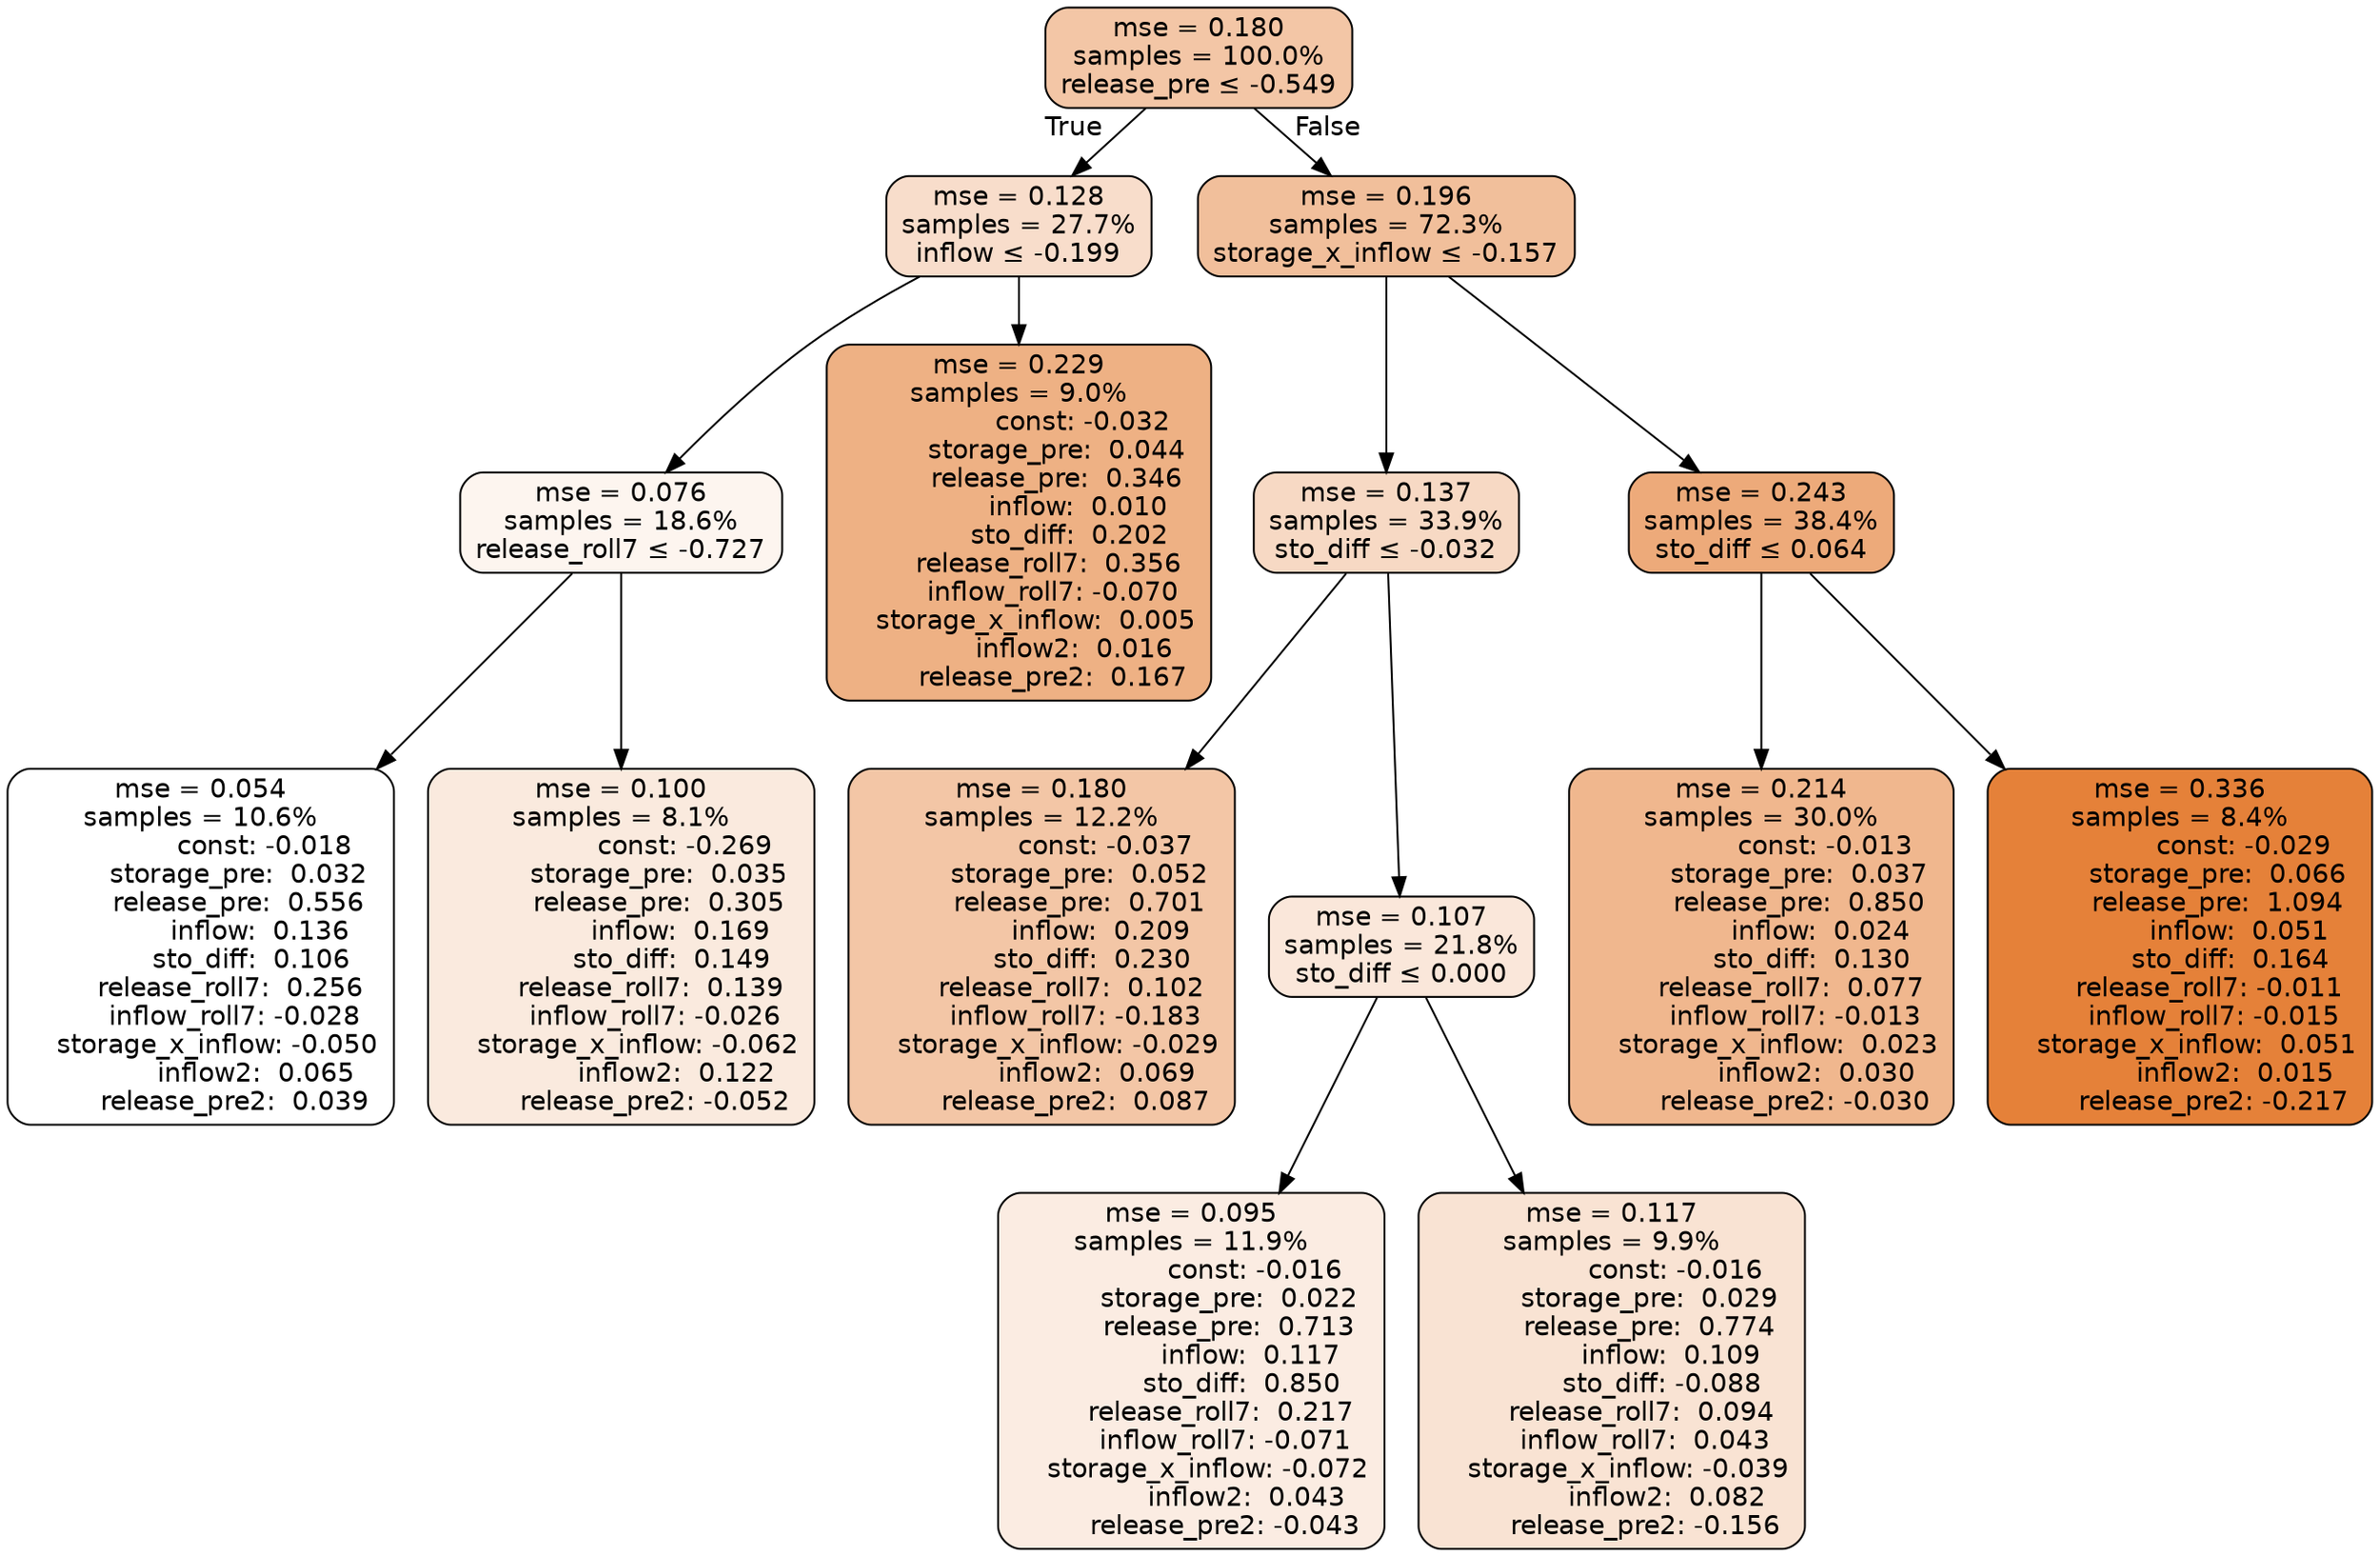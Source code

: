 digraph tree {
bgcolor="transparent"
node [shape=rectangle, style="filled, rounded", color="black", fontname=helvetica] ;
edge [fontname=helvetica] ;
	"0" [label="mse = 0.180
samples = 100.0%
release_pre &le; -0.549", fillcolor="#f3c6a6"]
	"1" [label="mse = 0.128
samples = 27.7%
inflow &le; -0.199", fillcolor="#f8ddcb"]
	"2" [label="mse = 0.076
samples = 18.6%
release_roll7 &le; -0.727", fillcolor="#fdf5ef"]
	"3" [label="mse = 0.054
samples = 10.6%
               const: -0.018
         storage_pre:  0.032
         release_pre:  0.556
              inflow:  0.136
            sto_diff:  0.106
       release_roll7:  0.256
        inflow_roll7: -0.028
    storage_x_inflow: -0.050
             inflow2:  0.065
        release_pre2:  0.039", fillcolor="#ffffff"]
	"4" [label="mse = 0.100
samples = 8.1%
               const: -0.269
         storage_pre:  0.035
         release_pre:  0.305
              inflow:  0.169
            sto_diff:  0.149
       release_roll7:  0.139
        inflow_roll7: -0.026
    storage_x_inflow: -0.062
             inflow2:  0.122
        release_pre2: -0.052", fillcolor="#faeade"]
	"5" [label="mse = 0.229
samples = 9.0%
               const: -0.032
         storage_pre:  0.044
         release_pre:  0.346
              inflow:  0.010
            sto_diff:  0.202
       release_roll7:  0.356
        inflow_roll7: -0.070
    storage_x_inflow:  0.005
             inflow2:  0.016
        release_pre2:  0.167", fillcolor="#eeb184"]
	"6" [label="mse = 0.196
samples = 72.3%
storage_x_inflow &le; -0.157", fillcolor="#f1bf9b"]
	"7" [label="mse = 0.137
samples = 33.9%
sto_diff &le; -0.032", fillcolor="#f7d9c4"]
	"8" [label="mse = 0.180
samples = 12.2%
               const: -0.037
         storage_pre:  0.052
         release_pre:  0.701
              inflow:  0.209
            sto_diff:  0.230
       release_roll7:  0.102
        inflow_roll7: -0.183
    storage_x_inflow: -0.029
             inflow2:  0.069
        release_pre2:  0.087", fillcolor="#f3c6a6"]
	"9" [label="mse = 0.107
samples = 21.8%
sto_diff &le; 0.000", fillcolor="#fae7da"]
	"10" [label="mse = 0.095
samples = 11.9%
               const: -0.016
         storage_pre:  0.022
         release_pre:  0.713
              inflow:  0.117
            sto_diff:  0.850
       release_roll7:  0.217
        inflow_roll7: -0.071
    storage_x_inflow: -0.072
             inflow2:  0.043
        release_pre2: -0.043", fillcolor="#fbece2"]
	"11" [label="mse = 0.117
samples = 9.9%
               const: -0.016
         storage_pre:  0.029
         release_pre:  0.774
              inflow:  0.109
            sto_diff: -0.088
       release_roll7:  0.094
        inflow_roll7:  0.043
    storage_x_inflow: -0.039
             inflow2:  0.082
        release_pre2: -0.156", fillcolor="#f9e3d3"]
	"12" [label="mse = 0.243
samples = 38.4%
sto_diff &le; 0.064", fillcolor="#edaa7a"]
	"13" [label="mse = 0.214
samples = 30.0%
               const: -0.013
         storage_pre:  0.037
         release_pre:  0.850
              inflow:  0.024
            sto_diff:  0.130
       release_roll7:  0.077
        inflow_roll7: -0.013
    storage_x_inflow:  0.023
             inflow2:  0.030
        release_pre2: -0.030", fillcolor="#f0b78e"]
	"14" [label="mse = 0.336
samples = 8.4%
               const: -0.029
         storage_pre:  0.066
         release_pre:  1.094
              inflow:  0.051
            sto_diff:  0.164
       release_roll7: -0.011
        inflow_roll7: -0.015
    storage_x_inflow:  0.051
             inflow2:  0.015
        release_pre2: -0.217", fillcolor="#e58139"]

	"0" -> "1" [labeldistance=2.5, labelangle=45, headlabel="True"]
	"1" -> "2"
	"2" -> "3"
	"2" -> "4"
	"1" -> "5"
	"0" -> "6" [labeldistance=2.5, labelangle=-45, headlabel="False"]
	"6" -> "7"
	"7" -> "8"
	"7" -> "9"
	"9" -> "10"
	"9" -> "11"
	"6" -> "12"
	"12" -> "13"
	"12" -> "14"
}

